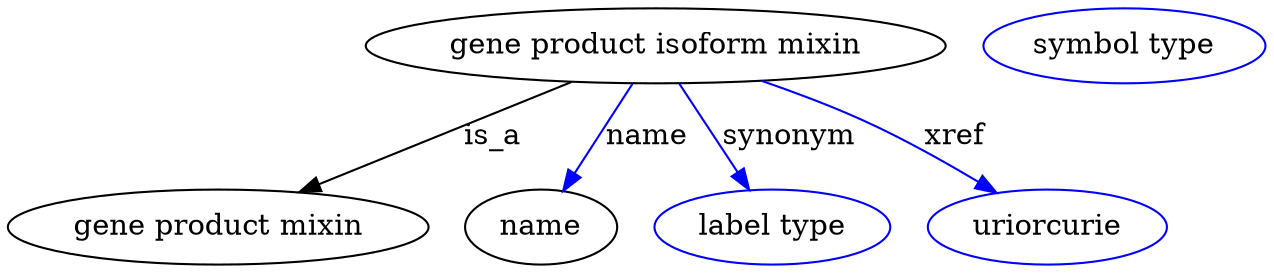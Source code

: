 digraph {
	graph [bb="0,0,603.34,123"];
	node [label="\N"];
	"gene product isoform mixin"	[height=0.5,
		label="gene product isoform mixin",
		pos="310.74,105",
		width=3.8635];
	"gene product mixin"	[height=0.5,
		pos="100.74,18",
		width=2.7984];
	"gene product isoform mixin" -> "gene product mixin"	[label=is_a,
		lp="232.74,61.5",
		pos="e,139.69,34.764 270.25,87.611 235.68,73.617 185.87,53.457 149.19,38.609"];
	name	[height=0.5,
		pos="255.74,18",
		width=1.011];
	"gene product isoform mixin" -> name	[color=blue,
		label=name,
		lp="306.74,61.5",
		pos="e,266.29,35.31 299.61,86.799 291.63,74.463 280.75,57.656 271.83,43.862",
		style=solid];
	synonym	[color=blue,
		height=0.5,
		label="label type",
		pos="366.74,18",
		width=1.5707];
	"gene product isoform mixin" -> synonym	[color=blue,
		label=synonym,
		lp="374.74,61.5",
		pos="e,355.62,35.885 322.07,86.799 330.1,74.622 340.99,58.089 350.01,44.398",
		style=solid];
	xref	[color=blue,
		height=0.5,
		label=uriorcurie,
		pos="498.74,18",
		width=1.5887];
	"gene product isoform mixin" -> xref	[color=blue,
		label=xref,
		lp="454.24,61.5",
		pos="e,474.33,34.451 361.54,88.2 377.53,82.705 395.08,76.118 410.74,69 429.5,60.471 449.54,49.263 465.75,39.62",
		style=solid];
	"macromolecular machine mixin_name"	[color=blue,
		height=0.5,
		label="symbol type",
		pos="535.74,105",
		width=1.8776];
}
